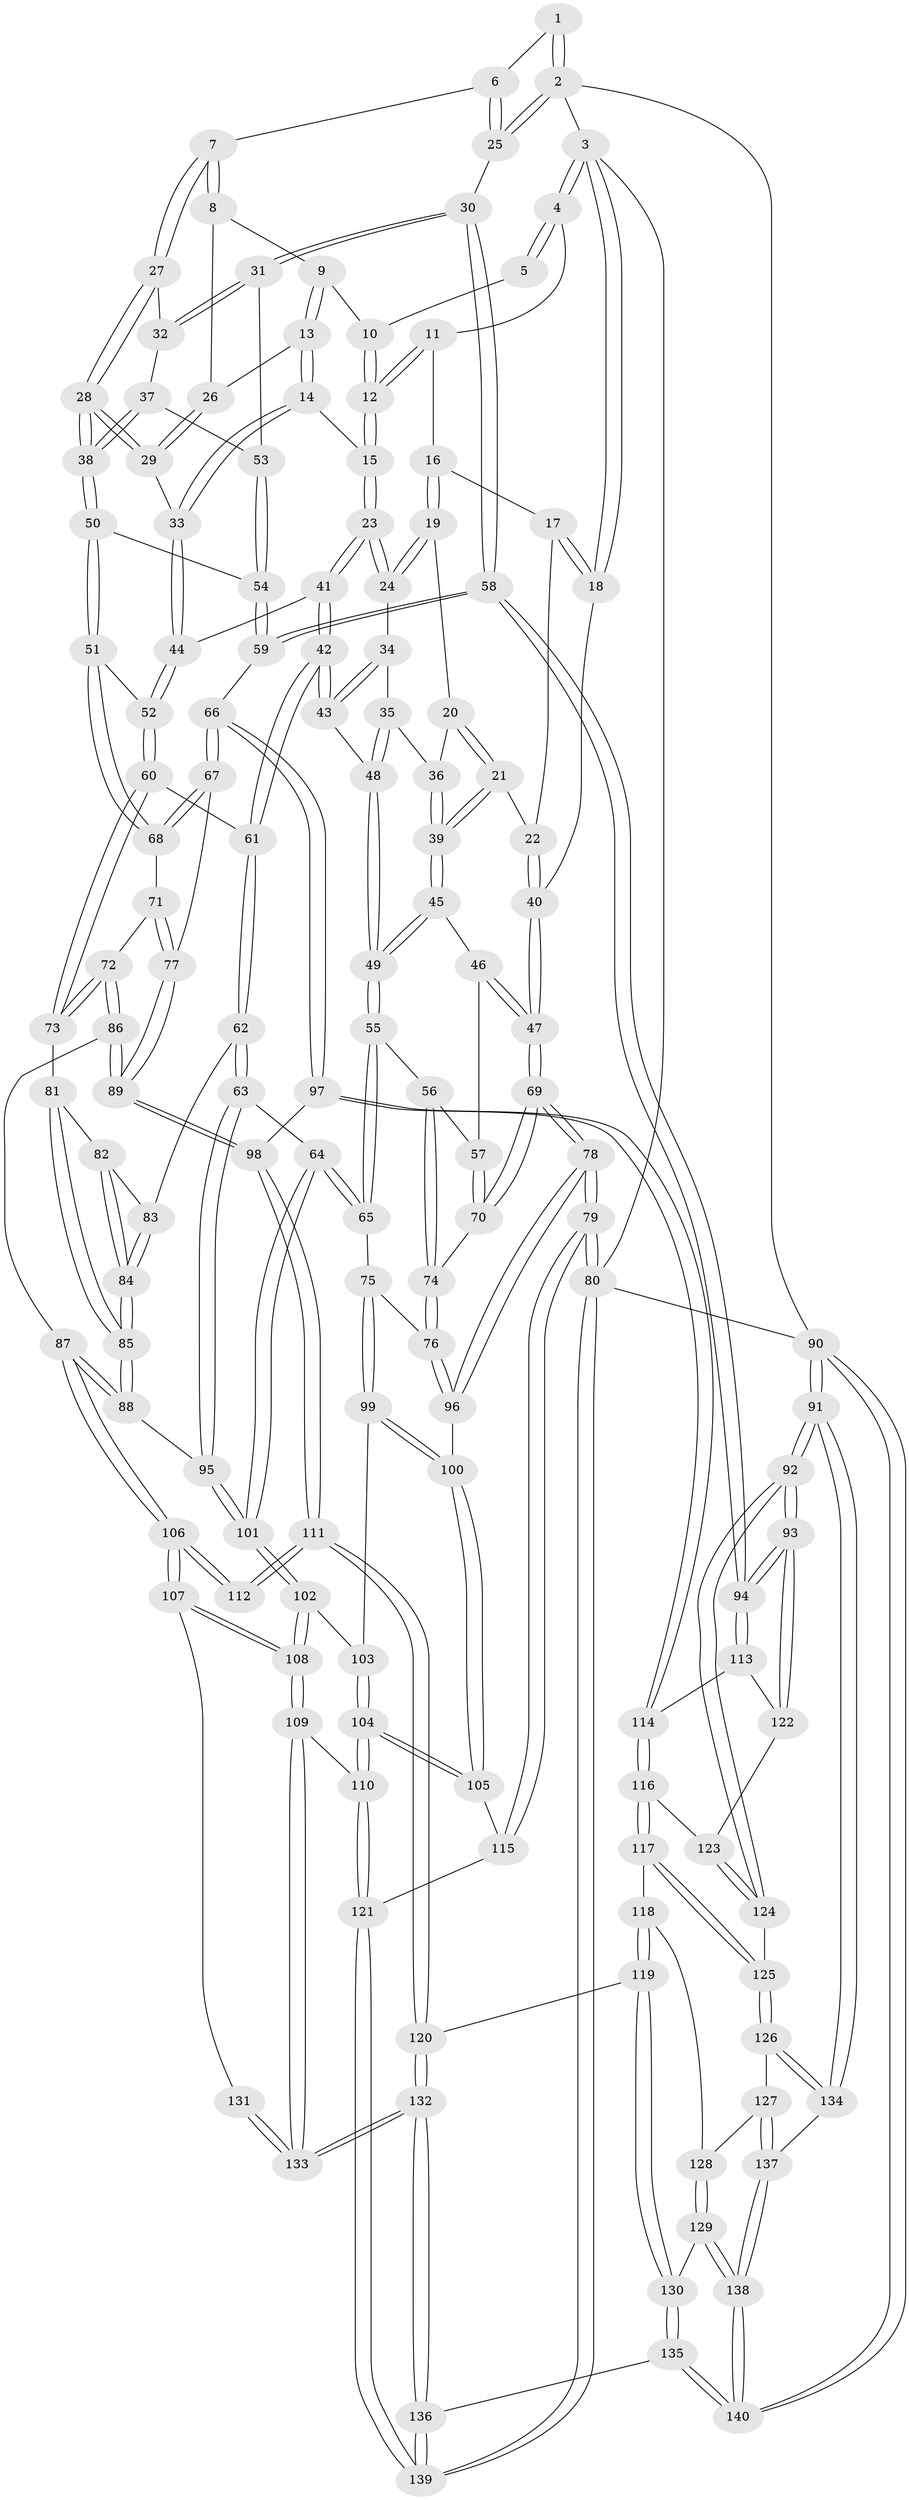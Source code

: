 // Generated by graph-tools (version 1.1) at 2025/16/03/09/25 04:16:48]
// undirected, 140 vertices, 347 edges
graph export_dot {
graph [start="1"]
  node [color=gray90,style=filled];
  1 [pos="+0.8268410517085782+0"];
  2 [pos="+1+0"];
  3 [pos="+0+0"];
  4 [pos="+0.26671113203348856+0"];
  5 [pos="+0.62630061613449+0"];
  6 [pos="+0.8321719468744181+0.06858729165316663"];
  7 [pos="+0.805919502920184+0.10557746425184644"];
  8 [pos="+0.7906195294494753+0.10425815978128274"];
  9 [pos="+0.6380187944265625+0"];
  10 [pos="+0.6224113171283138+0"];
  11 [pos="+0.2716677894071152+0"];
  12 [pos="+0.49784402632875796+0.08499692928145906"];
  13 [pos="+0.6442848545605668+0.12151845816015061"];
  14 [pos="+0.5774461688341547+0.16879008261616463"];
  15 [pos="+0.5142662286292189+0.16951463433569783"];
  16 [pos="+0.26658528508633483+0"];
  17 [pos="+0.1043992387644409+0.08052656952737228"];
  18 [pos="+0+0"];
  19 [pos="+0.2867673722287646+0.10798810605795568"];
  20 [pos="+0.24381914676791858+0.14403913229932971"];
  21 [pos="+0.11181462664807919+0.21029512819673885"];
  22 [pos="+0.08409192022557459+0.18210691551368058"];
  23 [pos="+0.45756483951152904+0.2220634399334997"];
  24 [pos="+0.3121649352894809+0.1407291988740515"];
  25 [pos="+1+0.06652199236796702"];
  26 [pos="+0.6920312190450628+0.13196412798077511"];
  27 [pos="+0.81872751877914+0.13916774014501376"];
  28 [pos="+0.7714886493441495+0.29514463886704606"];
  29 [pos="+0.7299423453203945+0.27213275914626334"];
  30 [pos="+1+0.18455429282263147"];
  31 [pos="+1+0.21196834267874126"];
  32 [pos="+0.906230333294307+0.18378261935046614"];
  33 [pos="+0.6464136018190839+0.26350392399521927"];
  34 [pos="+0.28532289719583664+0.24330079992541315"];
  35 [pos="+0.2548450888583704+0.2689446122523255"];
  36 [pos="+0.22027311175926398+0.23926567355679418"];
  37 [pos="+0.8305223953628237+0.2910682673620214"];
  38 [pos="+0.7819728557354522+0.3139233754428292"];
  39 [pos="+0.12260065332508319+0.263857333439171"];
  40 [pos="+0+0.16947856503511713"];
  41 [pos="+0.4519873069840843+0.29179793129735115"];
  42 [pos="+0.4111866924036938+0.3460545508169731"];
  43 [pos="+0.3732086995822803+0.33956952149046016"];
  44 [pos="+0.5870274022990299+0.3518321944850015"];
  45 [pos="+0.12125735277168201+0.29770424814017565"];
  46 [pos="+0.09042908724666718+0.31877630646257515"];
  47 [pos="+0+0.3382817064284573"];
  48 [pos="+0.2280003035416911+0.3534773149866995"];
  49 [pos="+0.21704744076195412+0.3601403624250072"];
  50 [pos="+0.7835418878893432+0.3439302667742811"];
  51 [pos="+0.7812096599644471+0.34781246933213533"];
  52 [pos="+0.6137638859896796+0.4041097012729357"];
  53 [pos="+0.9868821362278302+0.2623933832286765"];
  54 [pos="+0.8784422047122918+0.3798071534382565"];
  55 [pos="+0.21292474911030337+0.4380543722960281"];
  56 [pos="+0.145663699531526+0.4490641524870664"];
  57 [pos="+0.0794057926946112+0.4309698916462211"];
  58 [pos="+1+0.5411116096843549"];
  59 [pos="+1+0.5360093274183712"];
  60 [pos="+0.6044065165648101+0.4505475833800228"];
  61 [pos="+0.41253116980173105+0.38819112985773047"];
  62 [pos="+0.40030684141766526+0.4552181106446248"];
  63 [pos="+0.39863087571610406+0.4574295073477829"];
  64 [pos="+0.3058773223124637+0.5425961113911715"];
  65 [pos="+0.2646988028097642+0.5218750560726535"];
  66 [pos="+0.9477305650542727+0.5621142559550661"];
  67 [pos="+0.7936094235920803+0.49613606005200084"];
  68 [pos="+0.776239259462949+0.43845119772619434"];
  69 [pos="+0+0.5190213735819538"];
  70 [pos="+0.002741236681114907+0.4829398341994256"];
  71 [pos="+0.6547219413567431+0.4760505178485177"];
  72 [pos="+0.6090544717410159+0.4623846349199378"];
  73 [pos="+0.6047152418702334+0.456638347392361"];
  74 [pos="+0.10776099984377613+0.5287629323057802"];
  75 [pos="+0.14206198117622323+0.5740391427280348"];
  76 [pos="+0.13947273286036463+0.5728301650082313"];
  77 [pos="+0.734593166440188+0.5499442615032442"];
  78 [pos="+0+0.6129265656713637"];
  79 [pos="+0+0.7489147917441492"];
  80 [pos="+0+1"];
  81 [pos="+0.5902268445730768+0.4639698487160859"];
  82 [pos="+0.5215361244241995+0.4773438147814099"];
  83 [pos="+0.4361812570891702+0.46908618820422177"];
  84 [pos="+0.5050311125259463+0.5388041794023545"];
  85 [pos="+0.5147662719094241+0.5586729938802605"];
  86 [pos="+0.6174898883293819+0.6110319036858576"];
  87 [pos="+0.5235591982213765+0.6351422563232463"];
  88 [pos="+0.5114473354635074+0.6225998874220816"];
  89 [pos="+0.7031784707411912+0.6467688662077369"];
  90 [pos="+1+1"];
  91 [pos="+1+1"];
  92 [pos="+1+1"];
  93 [pos="+1+0.9726145914486316"];
  94 [pos="+1+0.6037403316760374"];
  95 [pos="+0.505270379508438+0.6204370916681733"];
  96 [pos="+0+0.6252427264021944"];
  97 [pos="+0.8011948668829649+0.70133408433737"];
  98 [pos="+0.7300201087392939+0.6892734747157384"];
  99 [pos="+0.14239922021638524+0.6433951778149687"];
  100 [pos="+0.10562241326250817+0.6798449530414094"];
  101 [pos="+0.3201310707830769+0.5984278634028751"];
  102 [pos="+0.31749877815235966+0.6119178208793834"];
  103 [pos="+0.19564499368808808+0.6649280951684658"];
  104 [pos="+0.1957963904925483+0.8248237512231"];
  105 [pos="+0.12153843418741571+0.7618871814302596"];
  106 [pos="+0.5202442674004955+0.6513992097512366"];
  107 [pos="+0.3639709910320624+0.8041249747229772"];
  108 [pos="+0.34662596230425535+0.8096450144632582"];
  109 [pos="+0.32353661707141174+0.8434372298298651"];
  110 [pos="+0.20869754429468065+0.8426078410834131"];
  111 [pos="+0.6244489054681588+0.8309242706083564"];
  112 [pos="+0.5910683452860644+0.8132560372138063"];
  113 [pos="+0.9608289514947573+0.7522770445314468"];
  114 [pos="+0.8299588744407372+0.7473747549609956"];
  115 [pos="+0.017929035979366063+0.7682999419282681"];
  116 [pos="+0.8382456397151965+0.7965038648858233"];
  117 [pos="+0.8378087192336465+0.7988885654995994"];
  118 [pos="+0.778793666664276+0.8514675672126442"];
  119 [pos="+0.6527274699511408+0.8616999595029541"];
  120 [pos="+0.626937437491329+0.8406265029747111"];
  121 [pos="+0.12851947251804768+0.9167162350714702"];
  122 [pos="+0.9488951422938837+0.814580922107246"];
  123 [pos="+0.9371467756415819+0.8239378942224561"];
  124 [pos="+0.9376977346850848+0.8935445945754931"];
  125 [pos="+0.8696335885238464+0.8961448880357215"];
  126 [pos="+0.8542559589119665+0.9200561368663105"];
  127 [pos="+0.836514010861357+0.9330814988863663"];
  128 [pos="+0.7847037733834858+0.8791482006670477"];
  129 [pos="+0.7274390037762188+0.955338749734356"];
  130 [pos="+0.6689809115386902+0.8872248234046151"];
  131 [pos="+0.5334712327983319+0.8131286076187847"];
  132 [pos="+0.43394730130966497+1"];
  133 [pos="+0.4109480599945577+1"];
  134 [pos="+0.9152253852742884+0.9774857870835075"];
  135 [pos="+0.5680703514680109+1"];
  136 [pos="+0.4377583277619546+1"];
  137 [pos="+0.7887989917336866+0.9985537241097725"];
  138 [pos="+0.7677060564206513+1"];
  139 [pos="+0+1"];
  140 [pos="+0.7547957579430945+1"];
  1 -- 2;
  1 -- 2;
  1 -- 6;
  2 -- 3;
  2 -- 25;
  2 -- 25;
  2 -- 90;
  3 -- 4;
  3 -- 4;
  3 -- 18;
  3 -- 18;
  3 -- 80;
  4 -- 5;
  4 -- 5;
  4 -- 11;
  5 -- 10;
  6 -- 7;
  6 -- 25;
  6 -- 25;
  7 -- 8;
  7 -- 8;
  7 -- 27;
  7 -- 27;
  8 -- 9;
  8 -- 26;
  9 -- 10;
  9 -- 13;
  9 -- 13;
  10 -- 12;
  10 -- 12;
  11 -- 12;
  11 -- 12;
  11 -- 16;
  12 -- 15;
  12 -- 15;
  13 -- 14;
  13 -- 14;
  13 -- 26;
  14 -- 15;
  14 -- 33;
  14 -- 33;
  15 -- 23;
  15 -- 23;
  16 -- 17;
  16 -- 19;
  16 -- 19;
  17 -- 18;
  17 -- 18;
  17 -- 22;
  18 -- 40;
  19 -- 20;
  19 -- 24;
  19 -- 24;
  20 -- 21;
  20 -- 21;
  20 -- 36;
  21 -- 22;
  21 -- 39;
  21 -- 39;
  22 -- 40;
  22 -- 40;
  23 -- 24;
  23 -- 24;
  23 -- 41;
  23 -- 41;
  24 -- 34;
  25 -- 30;
  26 -- 29;
  26 -- 29;
  27 -- 28;
  27 -- 28;
  27 -- 32;
  28 -- 29;
  28 -- 29;
  28 -- 38;
  28 -- 38;
  29 -- 33;
  30 -- 31;
  30 -- 31;
  30 -- 58;
  30 -- 58;
  31 -- 32;
  31 -- 32;
  31 -- 53;
  32 -- 37;
  33 -- 44;
  33 -- 44;
  34 -- 35;
  34 -- 43;
  34 -- 43;
  35 -- 36;
  35 -- 48;
  35 -- 48;
  36 -- 39;
  36 -- 39;
  37 -- 38;
  37 -- 38;
  37 -- 53;
  38 -- 50;
  38 -- 50;
  39 -- 45;
  39 -- 45;
  40 -- 47;
  40 -- 47;
  41 -- 42;
  41 -- 42;
  41 -- 44;
  42 -- 43;
  42 -- 43;
  42 -- 61;
  42 -- 61;
  43 -- 48;
  44 -- 52;
  44 -- 52;
  45 -- 46;
  45 -- 49;
  45 -- 49;
  46 -- 47;
  46 -- 47;
  46 -- 57;
  47 -- 69;
  47 -- 69;
  48 -- 49;
  48 -- 49;
  49 -- 55;
  49 -- 55;
  50 -- 51;
  50 -- 51;
  50 -- 54;
  51 -- 52;
  51 -- 68;
  51 -- 68;
  52 -- 60;
  52 -- 60;
  53 -- 54;
  53 -- 54;
  54 -- 59;
  54 -- 59;
  55 -- 56;
  55 -- 65;
  55 -- 65;
  56 -- 57;
  56 -- 74;
  56 -- 74;
  57 -- 70;
  57 -- 70;
  58 -- 59;
  58 -- 59;
  58 -- 94;
  58 -- 94;
  59 -- 66;
  60 -- 61;
  60 -- 73;
  60 -- 73;
  61 -- 62;
  61 -- 62;
  62 -- 63;
  62 -- 63;
  62 -- 83;
  63 -- 64;
  63 -- 95;
  63 -- 95;
  64 -- 65;
  64 -- 65;
  64 -- 101;
  64 -- 101;
  65 -- 75;
  66 -- 67;
  66 -- 67;
  66 -- 97;
  66 -- 97;
  67 -- 68;
  67 -- 68;
  67 -- 77;
  68 -- 71;
  69 -- 70;
  69 -- 70;
  69 -- 78;
  69 -- 78;
  70 -- 74;
  71 -- 72;
  71 -- 77;
  71 -- 77;
  72 -- 73;
  72 -- 73;
  72 -- 86;
  72 -- 86;
  73 -- 81;
  74 -- 76;
  74 -- 76;
  75 -- 76;
  75 -- 99;
  75 -- 99;
  76 -- 96;
  76 -- 96;
  77 -- 89;
  77 -- 89;
  78 -- 79;
  78 -- 79;
  78 -- 96;
  78 -- 96;
  79 -- 80;
  79 -- 80;
  79 -- 115;
  79 -- 115;
  80 -- 139;
  80 -- 139;
  80 -- 90;
  81 -- 82;
  81 -- 85;
  81 -- 85;
  82 -- 83;
  82 -- 84;
  82 -- 84;
  83 -- 84;
  83 -- 84;
  84 -- 85;
  84 -- 85;
  85 -- 88;
  85 -- 88;
  86 -- 87;
  86 -- 89;
  86 -- 89;
  87 -- 88;
  87 -- 88;
  87 -- 106;
  87 -- 106;
  88 -- 95;
  89 -- 98;
  89 -- 98;
  90 -- 91;
  90 -- 91;
  90 -- 140;
  90 -- 140;
  91 -- 92;
  91 -- 92;
  91 -- 134;
  91 -- 134;
  92 -- 93;
  92 -- 93;
  92 -- 124;
  92 -- 124;
  93 -- 94;
  93 -- 94;
  93 -- 122;
  93 -- 122;
  94 -- 113;
  94 -- 113;
  95 -- 101;
  95 -- 101;
  96 -- 100;
  97 -- 98;
  97 -- 114;
  97 -- 114;
  98 -- 111;
  98 -- 111;
  99 -- 100;
  99 -- 100;
  99 -- 103;
  100 -- 105;
  100 -- 105;
  101 -- 102;
  101 -- 102;
  102 -- 103;
  102 -- 108;
  102 -- 108;
  103 -- 104;
  103 -- 104;
  104 -- 105;
  104 -- 105;
  104 -- 110;
  104 -- 110;
  105 -- 115;
  106 -- 107;
  106 -- 107;
  106 -- 112;
  106 -- 112;
  107 -- 108;
  107 -- 108;
  107 -- 131;
  108 -- 109;
  108 -- 109;
  109 -- 110;
  109 -- 133;
  109 -- 133;
  110 -- 121;
  110 -- 121;
  111 -- 112;
  111 -- 112;
  111 -- 120;
  111 -- 120;
  113 -- 114;
  113 -- 122;
  114 -- 116;
  114 -- 116;
  115 -- 121;
  116 -- 117;
  116 -- 117;
  116 -- 123;
  117 -- 118;
  117 -- 125;
  117 -- 125;
  118 -- 119;
  118 -- 119;
  118 -- 128;
  119 -- 120;
  119 -- 130;
  119 -- 130;
  120 -- 132;
  120 -- 132;
  121 -- 139;
  121 -- 139;
  122 -- 123;
  123 -- 124;
  123 -- 124;
  124 -- 125;
  125 -- 126;
  125 -- 126;
  126 -- 127;
  126 -- 134;
  126 -- 134;
  127 -- 128;
  127 -- 137;
  127 -- 137;
  128 -- 129;
  128 -- 129;
  129 -- 130;
  129 -- 138;
  129 -- 138;
  130 -- 135;
  130 -- 135;
  131 -- 133;
  131 -- 133;
  132 -- 133;
  132 -- 133;
  132 -- 136;
  132 -- 136;
  134 -- 137;
  135 -- 136;
  135 -- 140;
  135 -- 140;
  136 -- 139;
  136 -- 139;
  137 -- 138;
  137 -- 138;
  138 -- 140;
  138 -- 140;
}
